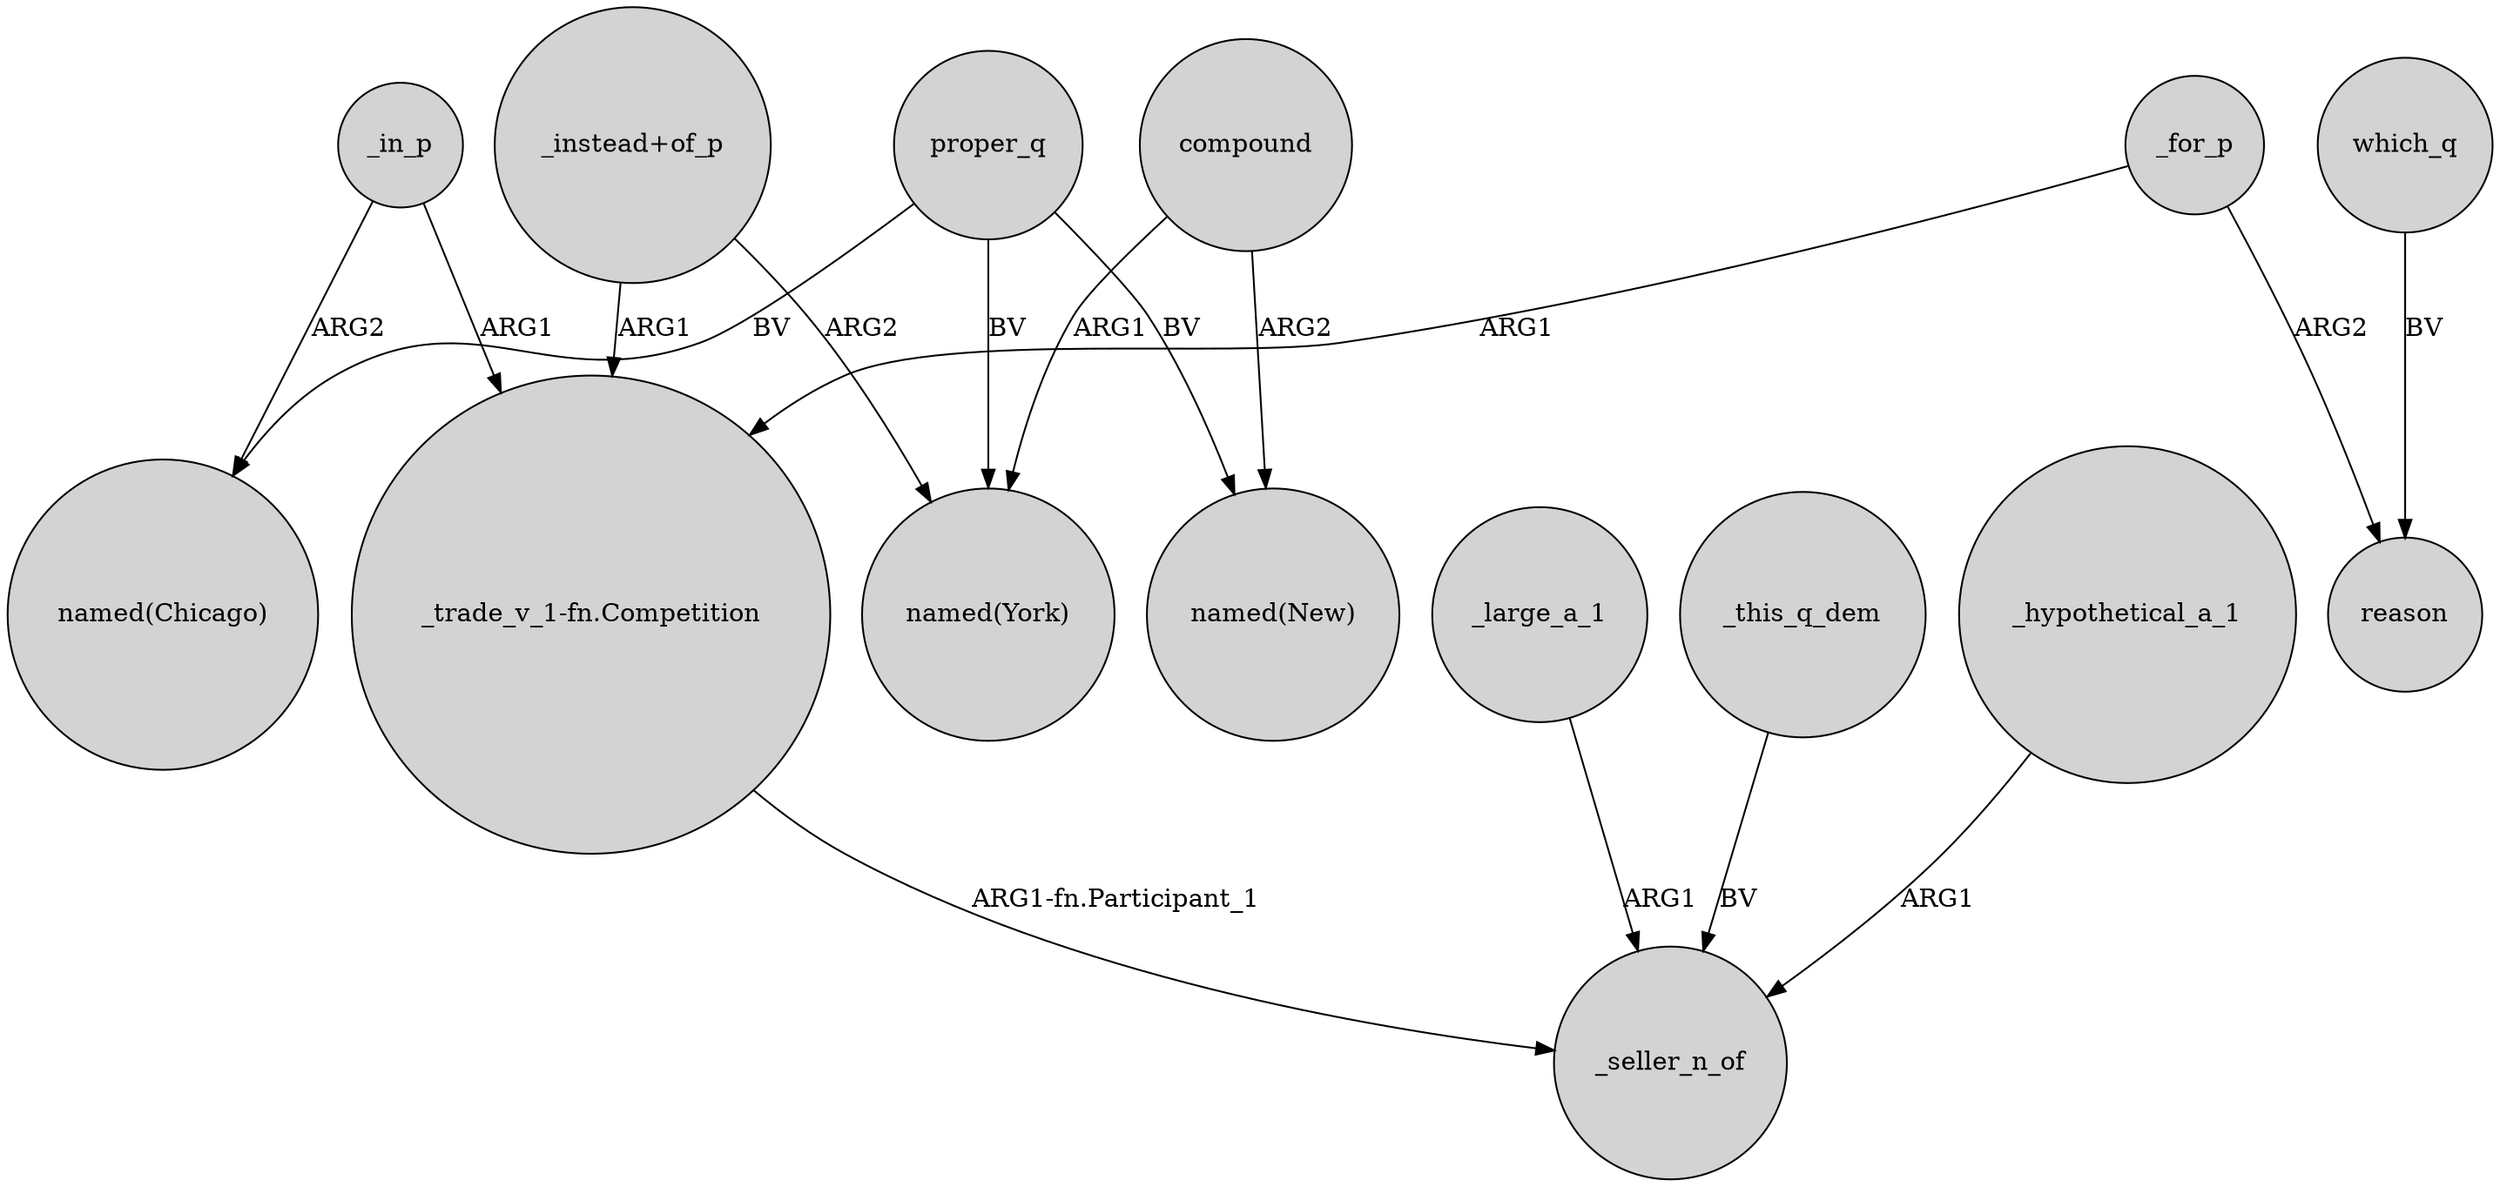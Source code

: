 digraph {
	node [shape=circle style=filled]
	_in_p -> "named(Chicago)" [label=ARG2]
	_large_a_1 -> _seller_n_of [label=ARG1]
	_for_p -> reason [label=ARG2]
	"_instead+of_p" -> "_trade_v_1-fn.Competition" [label=ARG1]
	proper_q -> "named(Chicago)" [label=BV]
	compound -> "named(York)" [label=ARG1]
	"_trade_v_1-fn.Competition" -> _seller_n_of [label="ARG1-fn.Participant_1"]
	_in_p -> "_trade_v_1-fn.Competition" [label=ARG1]
	proper_q -> "named(York)" [label=BV]
	"_instead+of_p" -> "named(York)" [label=ARG2]
	compound -> "named(New)" [label=ARG2]
	which_q -> reason [label=BV]
	_for_p -> "_trade_v_1-fn.Competition" [label=ARG1]
	proper_q -> "named(New)" [label=BV]
	_this_q_dem -> _seller_n_of [label=BV]
	_hypothetical_a_1 -> _seller_n_of [label=ARG1]
}

